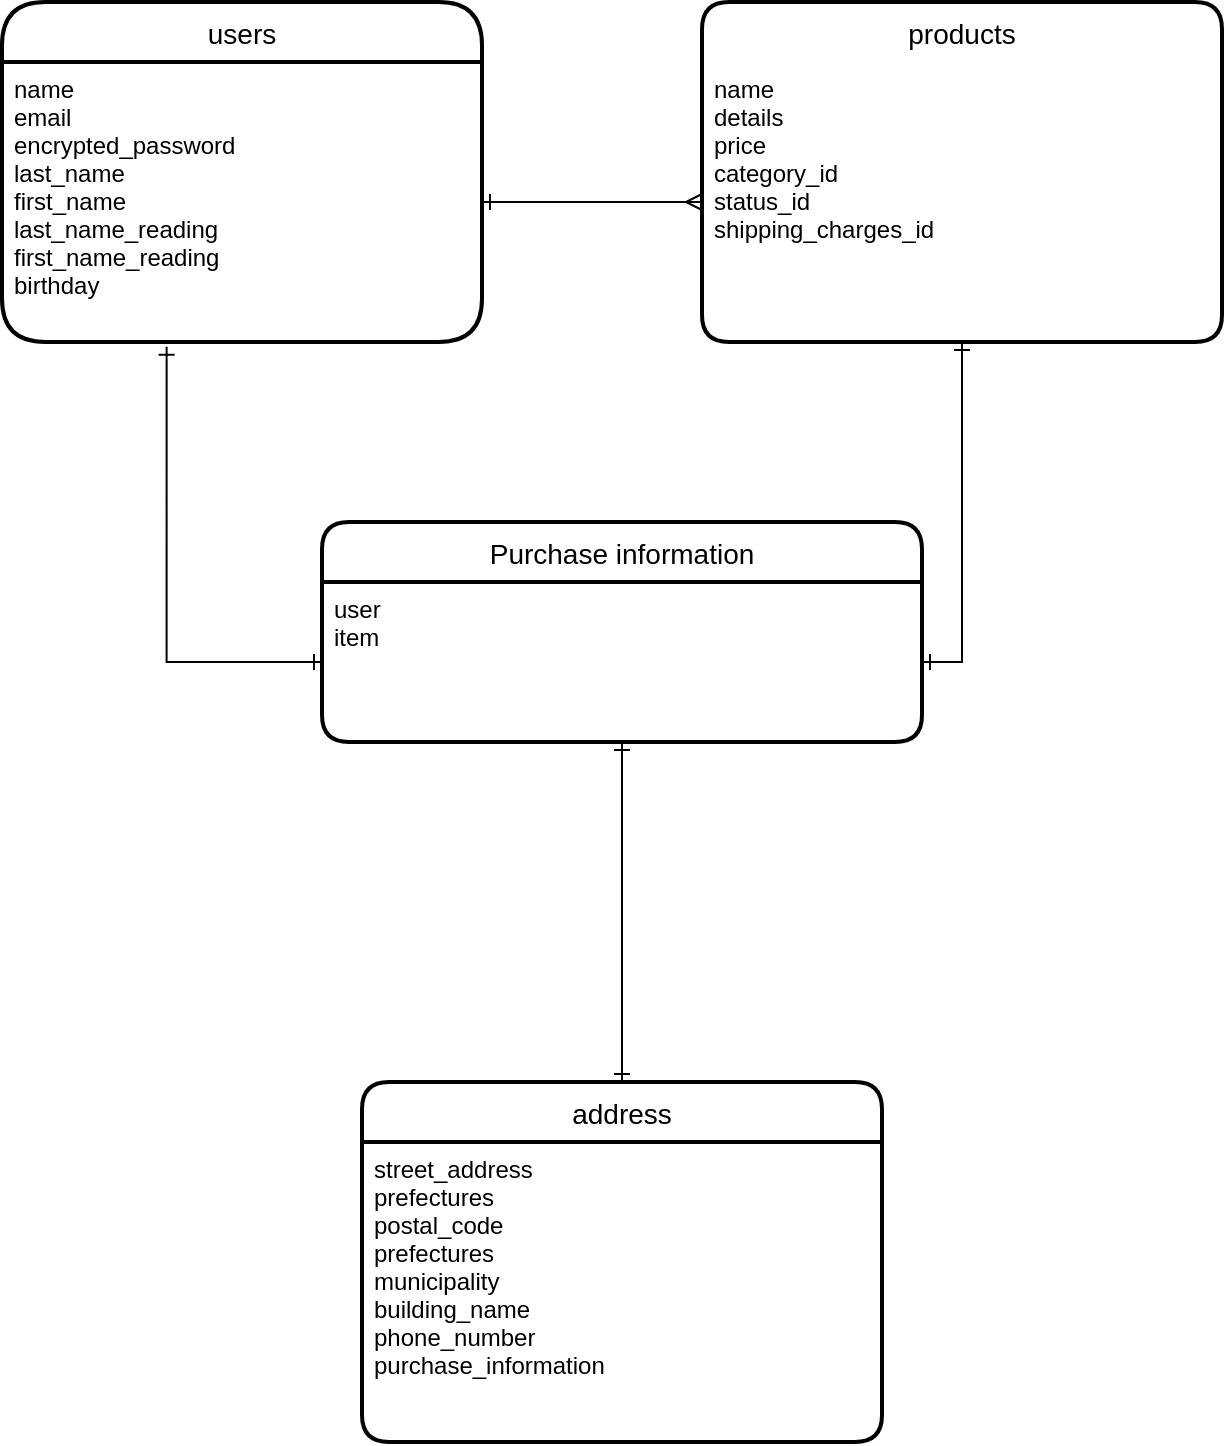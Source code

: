 <mxfile version="13.10.0" type="embed">
    <diagram id="GgFsAg4D46X8QTK0wWNf" name="ページ1">
        <mxGraphModel dx="1291" dy="907" grid="1" gridSize="10" guides="1" tooltips="1" connect="1" arrows="1" fold="1" page="1" pageScale="1" pageWidth="827" pageHeight="1169" math="0" shadow="0">
            <root>
                <mxCell id="0"/>
                <mxCell id="1" parent="0"/>
                <mxCell id="66" value="users" style="swimlane;childLayout=stackLayout;horizontal=1;startSize=30;horizontalStack=0;rounded=1;fontSize=14;fontStyle=0;strokeWidth=2;resizeParent=0;resizeLast=1;shadow=0;dashed=0;align=center;arcSize=24;" parent="1" vertex="1">
                    <mxGeometry x="200" y="110" width="240" height="170" as="geometry"/>
                </mxCell>
                <mxCell id="138" value="name&#10;email&#10;encrypted_password&#10;last_name&#10;first_name&#10;last_name_reading&#10;first_name_reading&#10;birthday&#10;" style="align=left;strokeColor=none;fillColor=none;spacingLeft=4;fontSize=12;verticalAlign=top;resizable=0;rotatable=0;part=1;" vertex="1" parent="66">
                    <mxGeometry y="30" width="240" height="140" as="geometry"/>
                </mxCell>
                <mxCell id="78" value="products" style="swimlane;childLayout=stackLayout;horizontal=1;startSize=30;horizontalStack=0;rounded=1;fontSize=14;fontStyle=0;strokeWidth=2;resizeParent=0;resizeLast=1;shadow=0;dashed=0;align=center;swimlaneLine=0;" parent="1" vertex="1">
                    <mxGeometry x="550" y="110" width="260" height="170" as="geometry"/>
                </mxCell>
                <mxCell id="79" value="name&#10;details&#10;price&#10;category_id&#10;status_id&#10;shipping_charges_id&#10;&#10;&#10;" style="align=left;strokeColor=none;fillColor=none;spacingLeft=4;fontSize=12;verticalAlign=top;resizable=0;rotatable=0;part=1;" parent="78" vertex="1">
                    <mxGeometry y="30" width="260" height="140" as="geometry"/>
                </mxCell>
                <mxCell id="113" value="address" style="swimlane;childLayout=stackLayout;horizontal=1;startSize=30;horizontalStack=0;rounded=1;fontSize=14;fontStyle=0;strokeWidth=2;resizeParent=0;resizeLast=1;shadow=0;dashed=0;align=center;" parent="1" vertex="1">
                    <mxGeometry x="380" y="650" width="260" height="180" as="geometry"/>
                </mxCell>
                <mxCell id="114" value="street_address&#10;prefectures&#10;postal_code&#10;prefectures&#10;municipality&#10;building_name&#10;phone_number&#10;purchase_information " style="align=left;strokeColor=none;fillColor=none;spacingLeft=4;fontSize=12;verticalAlign=top;resizable=0;rotatable=0;part=1;" parent="113" vertex="1">
                    <mxGeometry y="30" width="260" height="150" as="geometry"/>
                </mxCell>
                <mxCell id="80" value="Purchase information" style="swimlane;childLayout=stackLayout;horizontal=1;startSize=30;horizontalStack=0;rounded=1;fontSize=14;fontStyle=0;strokeWidth=2;resizeParent=0;resizeLast=1;shadow=0;dashed=0;align=center;" parent="1" vertex="1">
                    <mxGeometry x="360" y="370" width="300" height="110" as="geometry"/>
                </mxCell>
                <mxCell id="81" value="user&#10;item" style="align=left;strokeColor=none;fillColor=none;spacingLeft=4;fontSize=12;verticalAlign=top;resizable=0;rotatable=0;part=1;" parent="80" vertex="1">
                    <mxGeometry y="30" width="300" height="80" as="geometry"/>
                </mxCell>
                <mxCell id="145" style="edgeStyle=orthogonalEdgeStyle;rounded=0;orthogonalLoop=1;jettySize=auto;html=1;entryX=0;entryY=0.5;entryDx=0;entryDy=0;startArrow=ERone;startFill=0;endArrow=ERmany;endFill=0;strokeWidth=1;fillColor=#FFFF00;" edge="1" parent="1" source="138" target="79">
                    <mxGeometry relative="1" as="geometry"/>
                </mxCell>
                <mxCell id="148" style="edgeStyle=orthogonalEdgeStyle;rounded=0;orthogonalLoop=1;jettySize=auto;html=1;startArrow=ERone;startFill=0;endArrow=ERone;endFill=0;strokeWidth=1;fillColor=#FFFF00;entryX=0.5;entryY=0;entryDx=0;entryDy=0;" edge="1" parent="1" source="81" target="113">
                    <mxGeometry relative="1" as="geometry">
                        <mxPoint x="420" y="810" as="targetPoint"/>
                    </mxGeometry>
                </mxCell>
                <mxCell id="153" style="edgeStyle=orthogonalEdgeStyle;rounded=0;orthogonalLoop=1;jettySize=auto;html=1;exitX=1;exitY=0.5;exitDx=0;exitDy=0;entryX=0.5;entryY=1;entryDx=0;entryDy=0;startArrow=ERone;startFill=0;endArrow=ERone;endFill=0;strokeWidth=1;fillColor=#FFFF00;" edge="1" parent="1" source="81" target="79">
                    <mxGeometry relative="1" as="geometry"/>
                </mxCell>
                <mxCell id="154" style="edgeStyle=orthogonalEdgeStyle;rounded=0;orthogonalLoop=1;jettySize=auto;html=1;exitX=0;exitY=0.5;exitDx=0;exitDy=0;startArrow=ERone;startFill=0;endArrow=ERone;endFill=0;strokeWidth=1;fillColor=#FFFF00;entryX=0.343;entryY=1.017;entryDx=0;entryDy=0;entryPerimeter=0;" edge="1" parent="1" source="81" target="138">
                    <mxGeometry relative="1" as="geometry">
                        <mxPoint x="300" y="290" as="targetPoint"/>
                    </mxGeometry>
                </mxCell>
            </root>
        </mxGraphModel>
    </diagram>
</mxfile>